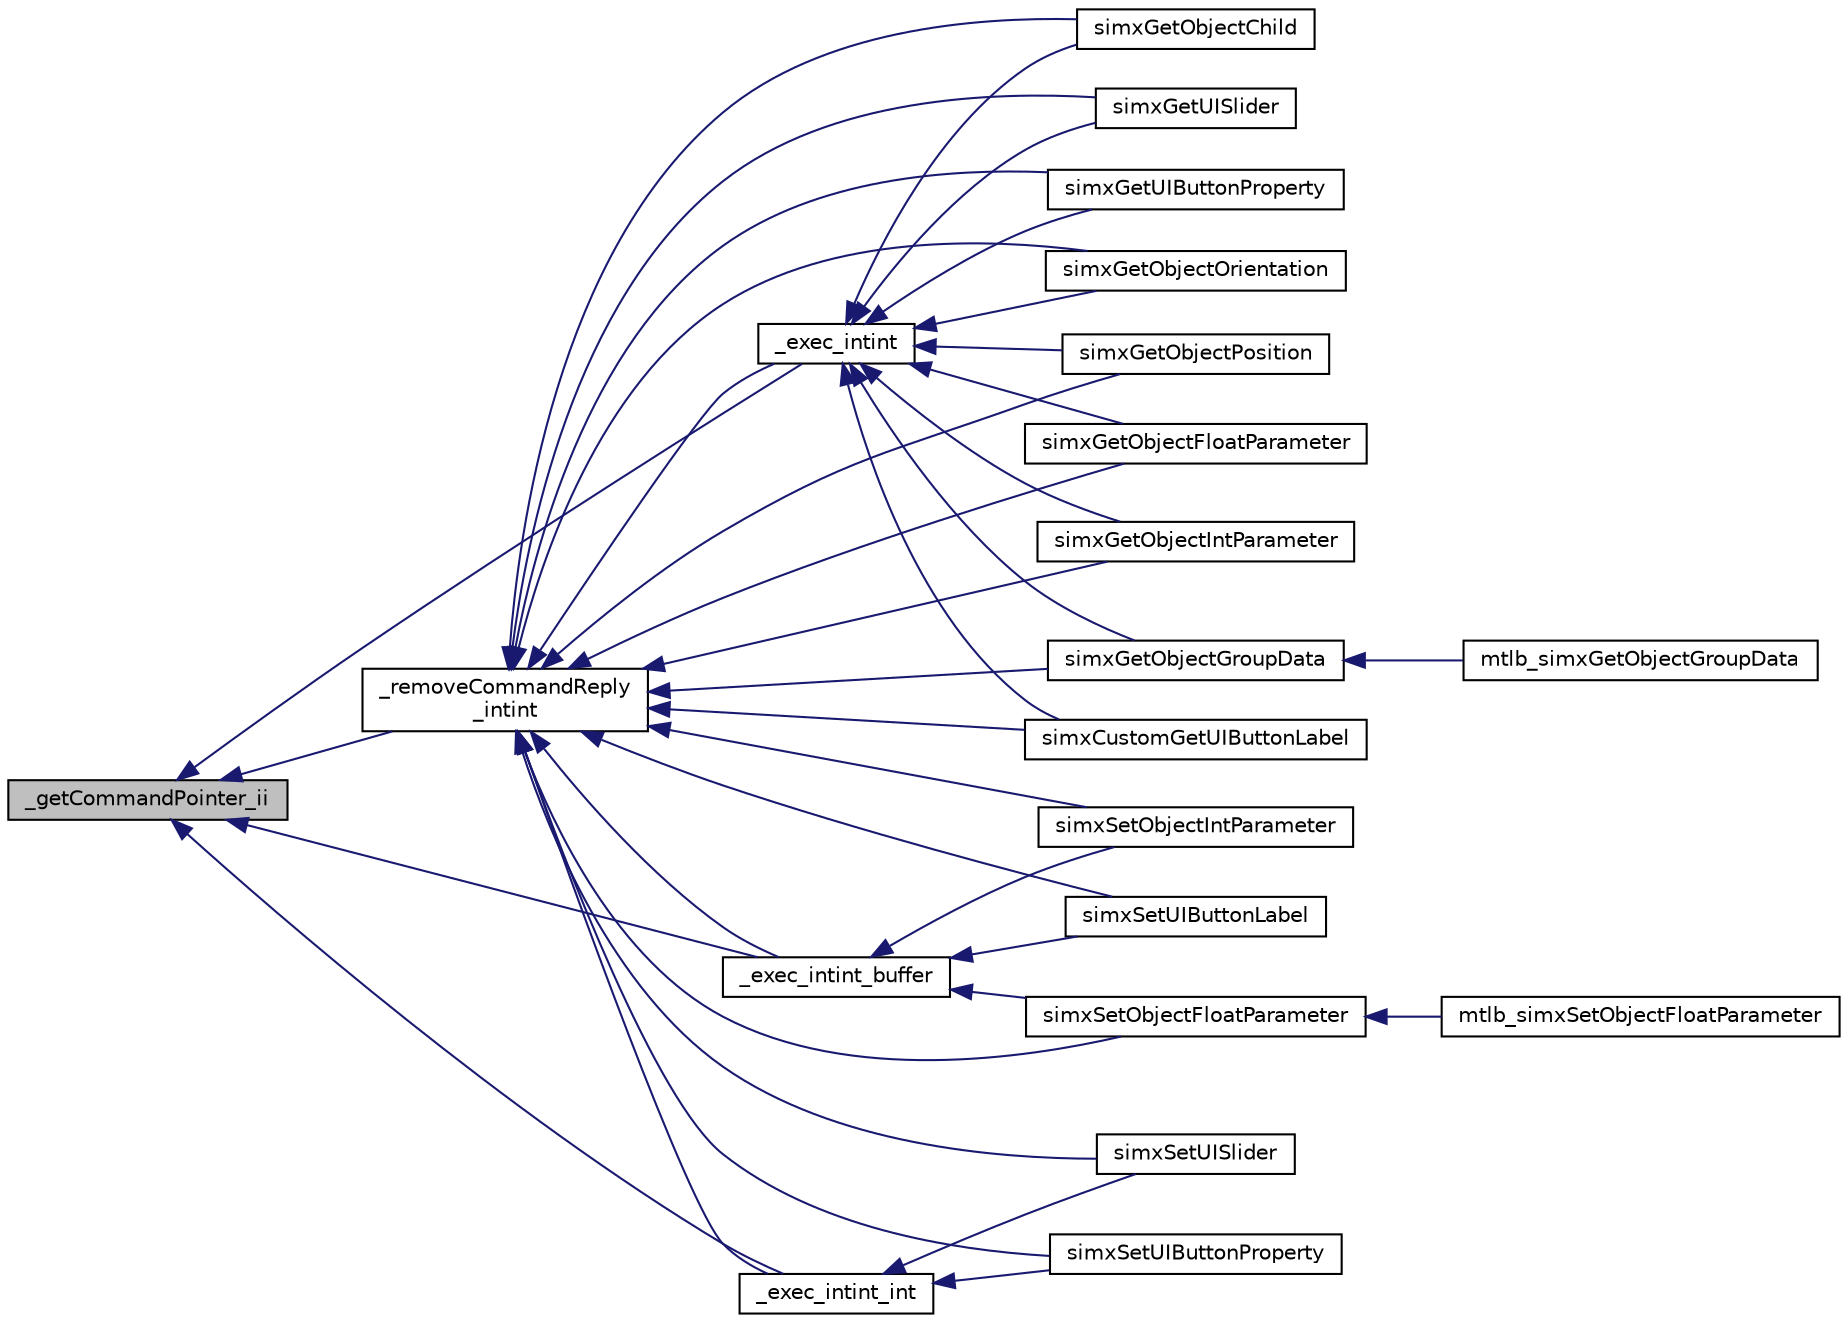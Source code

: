 digraph "_getCommandPointer_ii"
{
  edge [fontname="Helvetica",fontsize="10",labelfontname="Helvetica",labelfontsize="10"];
  node [fontname="Helvetica",fontsize="10",shape=record];
  rankdir="LR";
  Node1 [label="_getCommandPointer_ii",height=0.2,width=0.4,color="black", fillcolor="grey75", style="filled" fontcolor="black"];
  Node1 -> Node2 [dir="back",color="midnightblue",fontsize="10",style="solid",fontname="Helvetica"];
  Node2 [label="_exec_intint",height=0.2,width=0.4,color="black", fillcolor="white", style="filled",URL="$ext_api_8c.html#a08086a57ef343cf270d0ce254755f9b1"];
  Node2 -> Node3 [dir="back",color="midnightblue",fontsize="10",style="solid",fontname="Helvetica"];
  Node3 [label="simxGetObjectChild",height=0.2,width=0.4,color="black", fillcolor="white", style="filled",URL="$ext_api_8h.html#a23626c69568852fb7f247e21c00ceb57"];
  Node2 -> Node4 [dir="back",color="midnightblue",fontsize="10",style="solid",fontname="Helvetica"];
  Node4 [label="simxGetUISlider",height=0.2,width=0.4,color="black", fillcolor="white", style="filled",URL="$ext_api_8h.html#abb875286b0304981c54411406b16f405"];
  Node2 -> Node5 [dir="back",color="midnightblue",fontsize="10",style="solid",fontname="Helvetica"];
  Node5 [label="simxGetUIButtonProperty",height=0.2,width=0.4,color="black", fillcolor="white", style="filled",URL="$ext_api_8h.html#a353a7cf43442840af0ddb5bdde794607"];
  Node2 -> Node6 [dir="back",color="midnightblue",fontsize="10",style="solid",fontname="Helvetica"];
  Node6 [label="simxGetObjectOrientation",height=0.2,width=0.4,color="black", fillcolor="white", style="filled",URL="$ext_api_8h.html#a4fc54910ec82246ab349c0fd1d450f4c"];
  Node2 -> Node7 [dir="back",color="midnightblue",fontsize="10",style="solid",fontname="Helvetica"];
  Node7 [label="simxGetObjectPosition",height=0.2,width=0.4,color="black", fillcolor="white", style="filled",URL="$ext_api_8h.html#af854d99ee1d7840343c40eaddef0a7f0"];
  Node2 -> Node8 [dir="back",color="midnightblue",fontsize="10",style="solid",fontname="Helvetica"];
  Node8 [label="simxGetObjectFloatParameter",height=0.2,width=0.4,color="black", fillcolor="white", style="filled",URL="$ext_api_8h.html#a18c917b154e1fc85777d170a59745a5a"];
  Node2 -> Node9 [dir="back",color="midnightblue",fontsize="10",style="solid",fontname="Helvetica"];
  Node9 [label="simxGetObjectIntParameter",height=0.2,width=0.4,color="black", fillcolor="white", style="filled",URL="$ext_api_8h.html#a38710cbf150b4fdda61888024bc4ee46"];
  Node2 -> Node10 [dir="back",color="midnightblue",fontsize="10",style="solid",fontname="Helvetica"];
  Node10 [label="simxGetObjectGroupData",height=0.2,width=0.4,color="black", fillcolor="white", style="filled",URL="$ext_api_8h.html#a66257857dd7d7b8cd2acb3db52656c8f"];
  Node10 -> Node11 [dir="back",color="midnightblue",fontsize="10",style="solid",fontname="Helvetica"];
  Node11 [label="mtlb_simxGetObjectGroupData",height=0.2,width=0.4,color="black", fillcolor="white", style="filled",URL="$ext_api_8h.html#a7e58511a35fed07a7af2cc98d11f901a"];
  Node2 -> Node12 [dir="back",color="midnightblue",fontsize="10",style="solid",fontname="Helvetica"];
  Node12 [label="simxCustomGetUIButtonLabel",height=0.2,width=0.4,color="black", fillcolor="white", style="filled",URL="$ext_api_custom_8h.html#a3e0ef8fc77c9ec1a007497595e05dc8b"];
  Node1 -> Node13 [dir="back",color="midnightblue",fontsize="10",style="solid",fontname="Helvetica"];
  Node13 [label="_exec_intint_int",height=0.2,width=0.4,color="black", fillcolor="white", style="filled",URL="$ext_api_8c.html#a6c24b4d2c4ef060907e00d52fb7eba93"];
  Node13 -> Node14 [dir="back",color="midnightblue",fontsize="10",style="solid",fontname="Helvetica"];
  Node14 [label="simxSetUISlider",height=0.2,width=0.4,color="black", fillcolor="white", style="filled",URL="$ext_api_8h.html#af5bc1609d373f29c92932aa8b6902faf"];
  Node13 -> Node15 [dir="back",color="midnightblue",fontsize="10",style="solid",fontname="Helvetica"];
  Node15 [label="simxSetUIButtonProperty",height=0.2,width=0.4,color="black", fillcolor="white", style="filled",URL="$ext_api_8h.html#a5cbb390c549353a28ca154d5896a64aa"];
  Node1 -> Node16 [dir="back",color="midnightblue",fontsize="10",style="solid",fontname="Helvetica"];
  Node16 [label="_exec_intint_buffer",height=0.2,width=0.4,color="black", fillcolor="white", style="filled",URL="$ext_api_8c.html#a913a1086f779eb53fe8c012cc6aad3df"];
  Node16 -> Node17 [dir="back",color="midnightblue",fontsize="10",style="solid",fontname="Helvetica"];
  Node17 [label="simxSetUIButtonLabel",height=0.2,width=0.4,color="black", fillcolor="white", style="filled",URL="$ext_api_8h.html#ac26680d5d7a479f79490547e422360ef"];
  Node16 -> Node18 [dir="back",color="midnightblue",fontsize="10",style="solid",fontname="Helvetica"];
  Node18 [label="simxSetObjectFloatParameter",height=0.2,width=0.4,color="black", fillcolor="white", style="filled",URL="$ext_api_8h.html#a8d4d2c80491c6a6b8ab5aa70c529bb18"];
  Node18 -> Node19 [dir="back",color="midnightblue",fontsize="10",style="solid",fontname="Helvetica"];
  Node19 [label="mtlb_simxSetObjectFloatParameter",height=0.2,width=0.4,color="black", fillcolor="white", style="filled",URL="$ext_api_8h.html#ae7f0fc7dfa535a7fbe2433d3f0f2b36b"];
  Node16 -> Node20 [dir="back",color="midnightblue",fontsize="10",style="solid",fontname="Helvetica"];
  Node20 [label="simxSetObjectIntParameter",height=0.2,width=0.4,color="black", fillcolor="white", style="filled",URL="$ext_api_8h.html#a9d2b78efea2f924f805eea8fbe84325a"];
  Node1 -> Node21 [dir="back",color="midnightblue",fontsize="10",style="solid",fontname="Helvetica"];
  Node21 [label="_removeCommandReply\l_intint",height=0.2,width=0.4,color="black", fillcolor="white", style="filled",URL="$ext_api_8c.html#ae5ddb8bbdf53e9f3166e57c4c55f0b5b"];
  Node21 -> Node2 [dir="back",color="midnightblue",fontsize="10",style="solid",fontname="Helvetica"];
  Node21 -> Node13 [dir="back",color="midnightblue",fontsize="10",style="solid",fontname="Helvetica"];
  Node21 -> Node16 [dir="back",color="midnightblue",fontsize="10",style="solid",fontname="Helvetica"];
  Node21 -> Node3 [dir="back",color="midnightblue",fontsize="10",style="solid",fontname="Helvetica"];
  Node21 -> Node4 [dir="back",color="midnightblue",fontsize="10",style="solid",fontname="Helvetica"];
  Node21 -> Node14 [dir="back",color="midnightblue",fontsize="10",style="solid",fontname="Helvetica"];
  Node21 -> Node5 [dir="back",color="midnightblue",fontsize="10",style="solid",fontname="Helvetica"];
  Node21 -> Node15 [dir="back",color="midnightblue",fontsize="10",style="solid",fontname="Helvetica"];
  Node21 -> Node6 [dir="back",color="midnightblue",fontsize="10",style="solid",fontname="Helvetica"];
  Node21 -> Node7 [dir="back",color="midnightblue",fontsize="10",style="solid",fontname="Helvetica"];
  Node21 -> Node17 [dir="back",color="midnightblue",fontsize="10",style="solid",fontname="Helvetica"];
  Node21 -> Node8 [dir="back",color="midnightblue",fontsize="10",style="solid",fontname="Helvetica"];
  Node21 -> Node18 [dir="back",color="midnightblue",fontsize="10",style="solid",fontname="Helvetica"];
  Node21 -> Node9 [dir="back",color="midnightblue",fontsize="10",style="solid",fontname="Helvetica"];
  Node21 -> Node20 [dir="back",color="midnightblue",fontsize="10",style="solid",fontname="Helvetica"];
  Node21 -> Node10 [dir="back",color="midnightblue",fontsize="10",style="solid",fontname="Helvetica"];
  Node21 -> Node12 [dir="back",color="midnightblue",fontsize="10",style="solid",fontname="Helvetica"];
}
